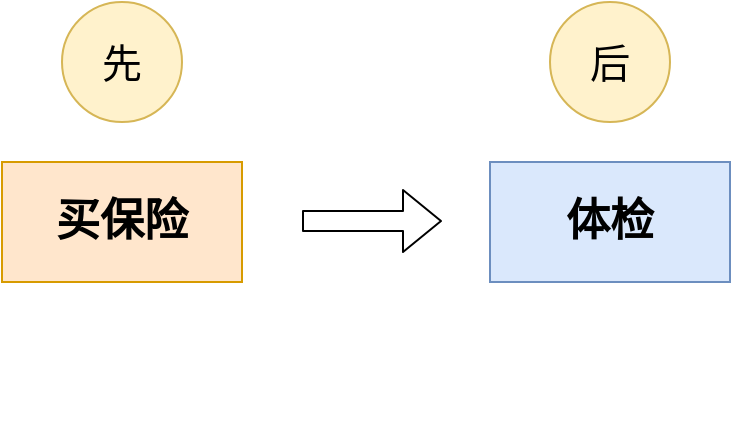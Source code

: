 <mxfile version="14.8.1" type="github"><diagram id="DslNUmO4b-G7ix87V8Ez" name="Page-1"><mxGraphModel dx="1422" dy="772" grid="1" gridSize="10" guides="1" tooltips="1" connect="1" arrows="1" fold="1" page="1" pageScale="1" pageWidth="827" pageHeight="1169" math="0" shadow="0"><root><mxCell id="0"/><mxCell id="1" parent="0"/><mxCell id="IPVRnNctq-TK2OlajnKQ-1" value="买保险" style="rounded=0;whiteSpace=wrap;html=1;fontSize=22;fontStyle=1;fillColor=#ffe6cc;strokeColor=#d79b00;" vertex="1" parent="1"><mxGeometry x="170" y="220" width="120" height="60" as="geometry"/></mxCell><mxCell id="IPVRnNctq-TK2OlajnKQ-2" value="体检" style="rounded=0;whiteSpace=wrap;html=1;fontSize=22;fontStyle=1;fillColor=#dae8fc;strokeColor=#6c8ebf;" vertex="1" parent="1"><mxGeometry x="414" y="220" width="120" height="60" as="geometry"/></mxCell><mxCell id="IPVRnNctq-TK2OlajnKQ-3" value="" style="shape=flexArrow;endArrow=classic;html=1;" edge="1" parent="1"><mxGeometry width="50" height="50" relative="1" as="geometry"><mxPoint x="320" y="249.5" as="sourcePoint"/><mxPoint x="390" y="249.5" as="targetPoint"/></mxGeometry></mxCell><mxCell id="IPVRnNctq-TK2OlajnKQ-4" value="" style="shape=image;html=1;verticalAlign=top;verticalLabelPosition=bottom;labelBackgroundColor=#ffffff;imageAspect=0;aspect=fixed;image=https://cdn4.iconfinder.com/data/icons/emoji-18/61/22-128.png;fontSize=22;" vertex="1" parent="1"><mxGeometry x="310" y="290" width="70" height="70" as="geometry"/></mxCell><mxCell id="IPVRnNctq-TK2OlajnKQ-5" value="先" style="ellipse;whiteSpace=wrap;html=1;aspect=fixed;fontSize=20;fillColor=#fff2cc;strokeColor=#d6b656;" vertex="1" parent="1"><mxGeometry x="200" y="140" width="60" height="60" as="geometry"/></mxCell><mxCell id="IPVRnNctq-TK2OlajnKQ-6" value="后" style="ellipse;whiteSpace=wrap;html=1;aspect=fixed;fontSize=20;fillColor=#fff2cc;strokeColor=#d6b656;" vertex="1" parent="1"><mxGeometry x="444" y="140" width="60" height="60" as="geometry"/></mxCell></root></mxGraphModel></diagram></mxfile>